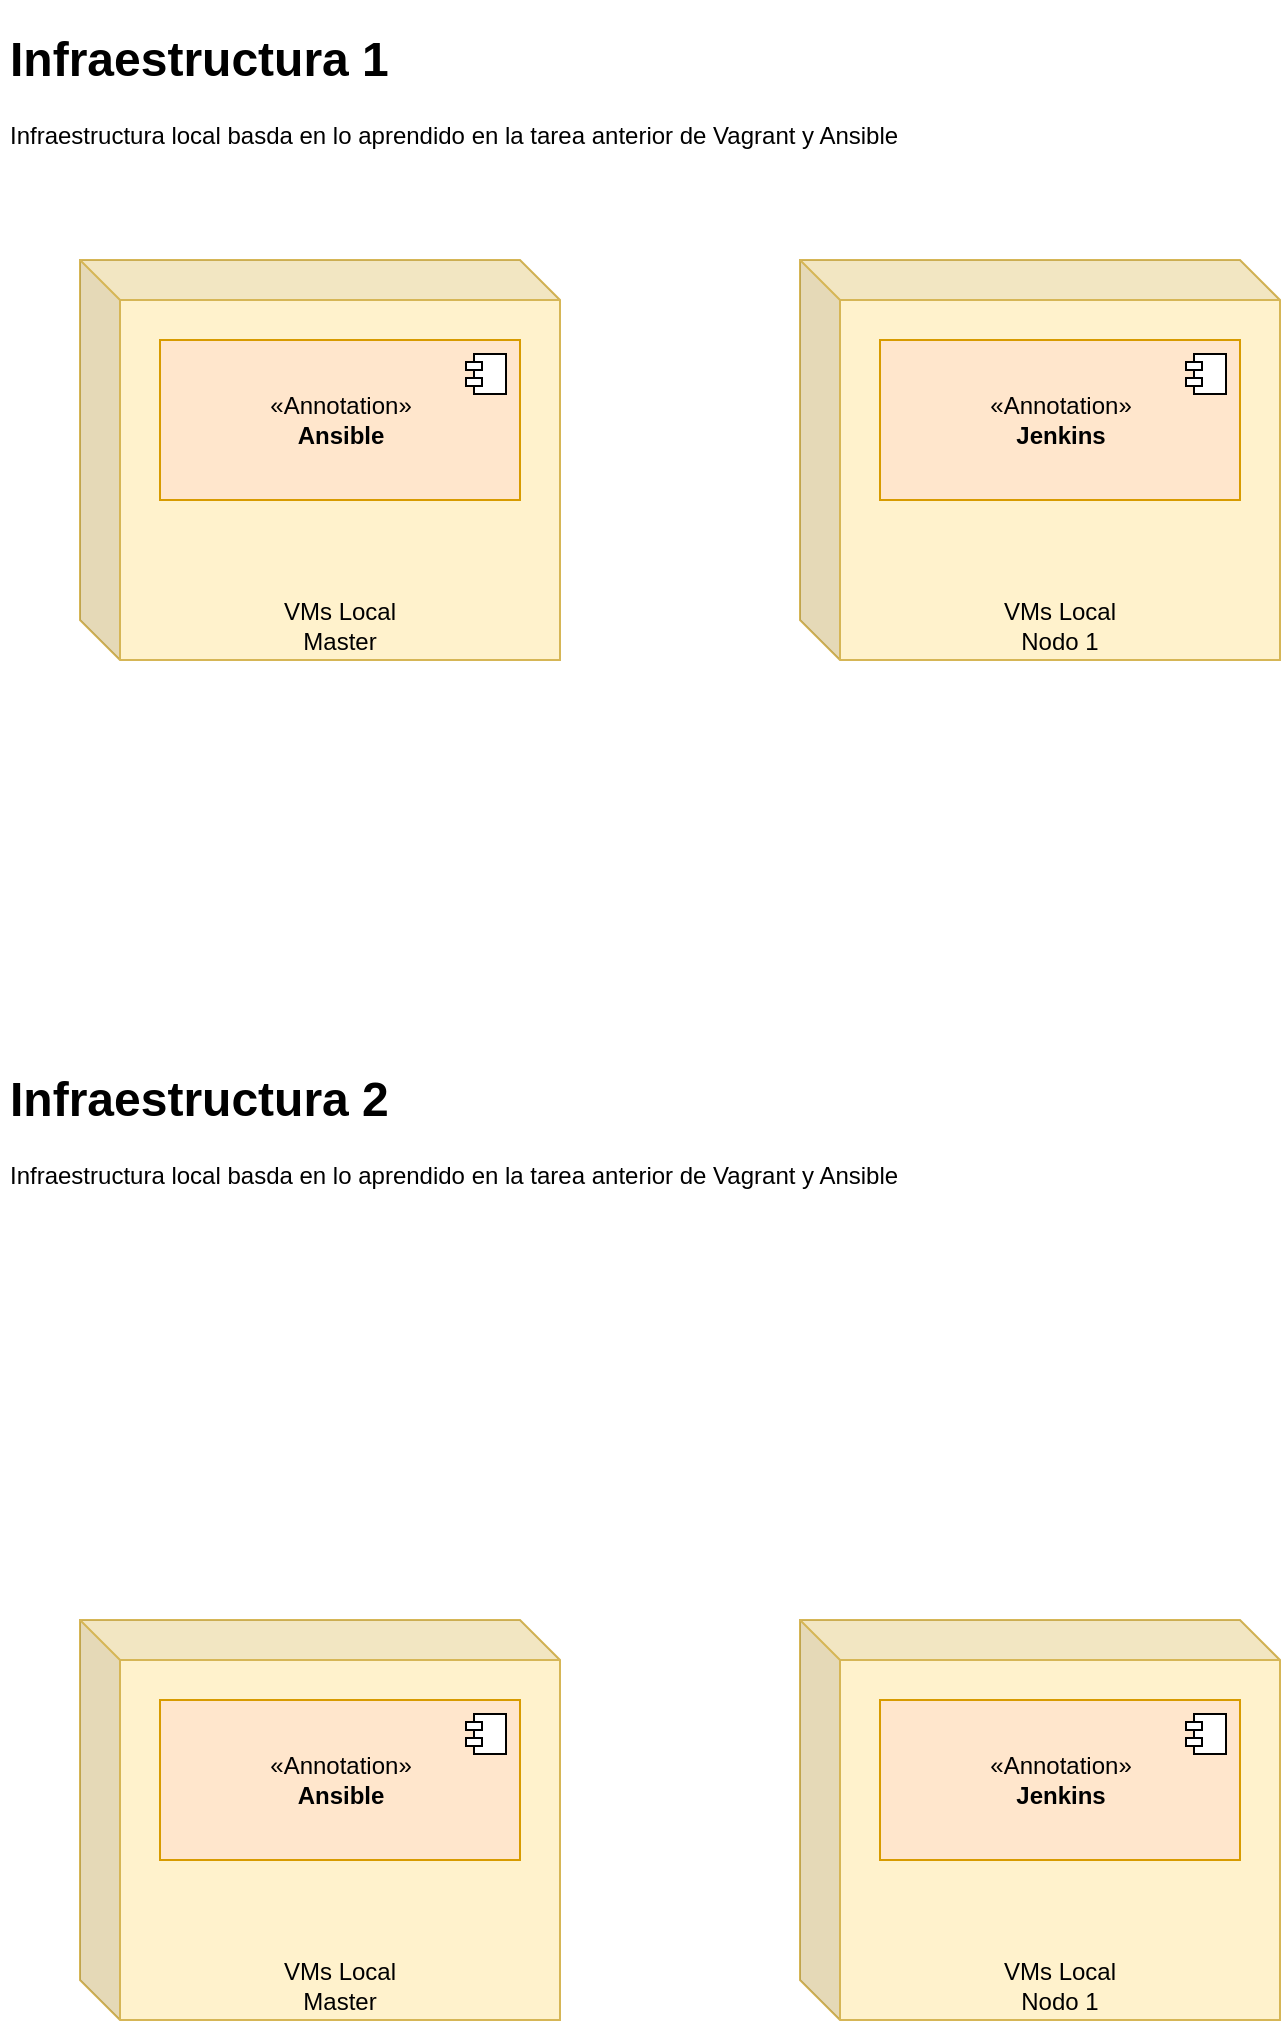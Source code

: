 <mxfile version="14.5.0" type="device"><diagram id="s8DZO9VTjWKBDXCxxaSR" name="Page-1"><mxGraphModel dx="954" dy="847" grid="1" gridSize="10" guides="1" tooltips="1" connect="1" arrows="1" fold="1" page="1" pageScale="1" pageWidth="850" pageHeight="1100" math="0" shadow="0"><root><mxCell id="0"/><mxCell id="1" parent="0"/><mxCell id="SRLj695nGEpXYnHUu8ei-1" value="VMs Local &lt;br&gt;Master" style="shape=cube;whiteSpace=wrap;html=1;boundedLbl=1;backgroundOutline=1;darkOpacity=0.05;darkOpacity2=0.1;verticalAlign=bottom;fillColor=#fff2cc;strokeColor=#d6b656;" vertex="1" parent="1"><mxGeometry x="80" y="160" width="240" height="200" as="geometry"/></mxCell><mxCell id="SRLj695nGEpXYnHUu8ei-2" value="VMs Local &lt;br&gt;Nodo 1" style="shape=cube;whiteSpace=wrap;html=1;boundedLbl=1;backgroundOutline=1;darkOpacity=0.05;darkOpacity2=0.1;verticalAlign=bottom;fillColor=#fff2cc;strokeColor=#d6b656;" vertex="1" parent="1"><mxGeometry x="440" y="160" width="240" height="200" as="geometry"/></mxCell><mxCell id="SRLj695nGEpXYnHUu8ei-3" value="«Annotation»&lt;br&gt;&lt;b&gt;Ansible&lt;/b&gt;" style="html=1;dropTarget=0;fillColor=#ffe6cc;strokeColor=#d79b00;" vertex="1" parent="1"><mxGeometry x="120" y="200" width="180" height="80" as="geometry"/></mxCell><mxCell id="SRLj695nGEpXYnHUu8ei-4" value="" style="shape=module;jettyWidth=8;jettyHeight=4;" vertex="1" parent="SRLj695nGEpXYnHUu8ei-3"><mxGeometry x="1" width="20" height="20" relative="1" as="geometry"><mxPoint x="-27" y="7" as="offset"/></mxGeometry></mxCell><mxCell id="SRLj695nGEpXYnHUu8ei-5" value="«Annotation»&lt;br&gt;&lt;b&gt;Jenkins&lt;/b&gt;" style="html=1;dropTarget=0;fillColor=#ffe6cc;strokeColor=#d79b00;" vertex="1" parent="1"><mxGeometry x="480" y="200" width="180" height="80" as="geometry"/></mxCell><mxCell id="SRLj695nGEpXYnHUu8ei-6" value="" style="shape=module;jettyWidth=8;jettyHeight=4;" vertex="1" parent="SRLj695nGEpXYnHUu8ei-5"><mxGeometry x="1" width="20" height="20" relative="1" as="geometry"><mxPoint x="-27" y="7" as="offset"/></mxGeometry></mxCell><mxCell id="SRLj695nGEpXYnHUu8ei-7" value="&lt;h1&gt;Infraestructura 1&lt;/h1&gt;&lt;p&gt;Infraestructura local basda en lo aprendido en la tarea anterior de Vagrant y Ansible&lt;/p&gt;" style="text;html=1;strokeColor=none;fillColor=none;spacing=5;spacingTop=-20;whiteSpace=wrap;overflow=hidden;rounded=0;" vertex="1" parent="1"><mxGeometry x="40" y="40" width="480" height="120" as="geometry"/></mxCell><mxCell id="SRLj695nGEpXYnHUu8ei-8" value="VMs Local &lt;br&gt;Master" style="shape=cube;whiteSpace=wrap;html=1;boundedLbl=1;backgroundOutline=1;darkOpacity=0.05;darkOpacity2=0.1;verticalAlign=bottom;fillColor=#fff2cc;strokeColor=#d6b656;" vertex="1" parent="1"><mxGeometry x="80" y="840" width="240" height="200" as="geometry"/></mxCell><mxCell id="SRLj695nGEpXYnHUu8ei-9" value="VMs Local &lt;br&gt;Nodo 1" style="shape=cube;whiteSpace=wrap;html=1;boundedLbl=1;backgroundOutline=1;darkOpacity=0.05;darkOpacity2=0.1;verticalAlign=bottom;fillColor=#fff2cc;strokeColor=#d6b656;" vertex="1" parent="1"><mxGeometry x="440" y="840" width="240" height="200" as="geometry"/></mxCell><mxCell id="SRLj695nGEpXYnHUu8ei-10" value="«Annotation»&lt;br&gt;&lt;b&gt;Ansible&lt;/b&gt;" style="html=1;dropTarget=0;fillColor=#ffe6cc;strokeColor=#d79b00;" vertex="1" parent="1"><mxGeometry x="120" y="880" width="180" height="80" as="geometry"/></mxCell><mxCell id="SRLj695nGEpXYnHUu8ei-11" value="" style="shape=module;jettyWidth=8;jettyHeight=4;" vertex="1" parent="SRLj695nGEpXYnHUu8ei-10"><mxGeometry x="1" width="20" height="20" relative="1" as="geometry"><mxPoint x="-27" y="7" as="offset"/></mxGeometry></mxCell><mxCell id="SRLj695nGEpXYnHUu8ei-12" value="«Annotation»&lt;br&gt;&lt;b&gt;Jenkins&lt;/b&gt;" style="html=1;dropTarget=0;fillColor=#ffe6cc;strokeColor=#d79b00;" vertex="1" parent="1"><mxGeometry x="480" y="880" width="180" height="80" as="geometry"/></mxCell><mxCell id="SRLj695nGEpXYnHUu8ei-13" value="" style="shape=module;jettyWidth=8;jettyHeight=4;" vertex="1" parent="SRLj695nGEpXYnHUu8ei-12"><mxGeometry x="1" width="20" height="20" relative="1" as="geometry"><mxPoint x="-27" y="7" as="offset"/></mxGeometry></mxCell><mxCell id="SRLj695nGEpXYnHUu8ei-14" value="&lt;h1&gt;Infraestructura 2&lt;/h1&gt;&lt;p&gt;Infraestructura local basda en lo aprendido en la tarea anterior de Vagrant y Ansible&lt;/p&gt;" style="text;html=1;strokeColor=none;fillColor=none;spacing=5;spacingTop=-20;whiteSpace=wrap;overflow=hidden;rounded=0;" vertex="1" parent="1"><mxGeometry x="40" y="560" width="480" height="120" as="geometry"/></mxCell></root></mxGraphModel></diagram></mxfile>